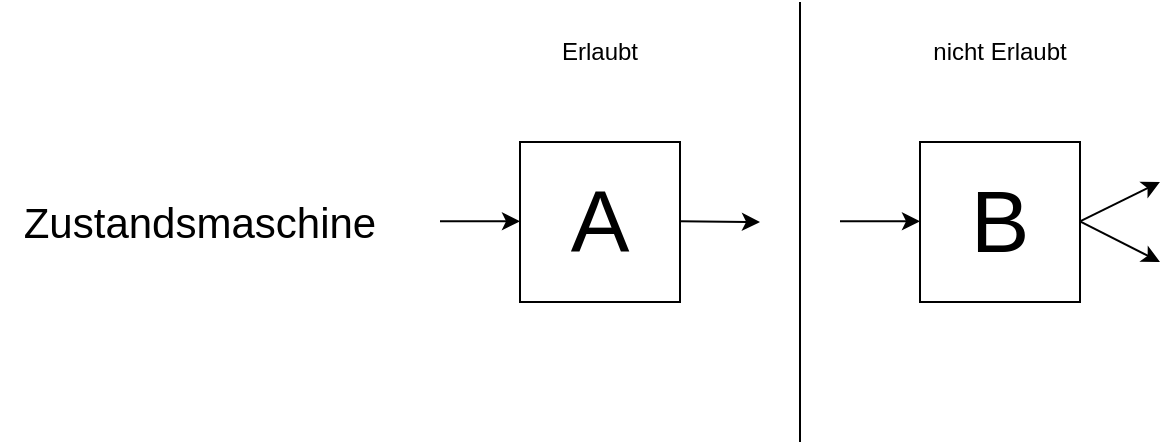 <mxfile version="24.0.7" type="github">
  <diagram name="Seite-1" id="C-XFB5MMmBL1i_Sq7nBm">
    <mxGraphModel dx="989" dy="506" grid="1" gridSize="10" guides="1" tooltips="1" connect="1" arrows="1" fold="1" page="1" pageScale="1" pageWidth="827" pageHeight="1169" math="0" shadow="0">
      <root>
        <mxCell id="0" />
        <mxCell id="1" parent="0" />
        <mxCell id="cp5YEb4zd_3N7EqhIY2T-1" value="&lt;font style=&quot;font-size: 21px;&quot;&gt;Zustandsmaschine&lt;/font&gt;" style="text;html=1;strokeColor=none;fillColor=none;align=center;verticalAlign=middle;whiteSpace=wrap;rounded=0;" vertex="1" parent="1">
          <mxGeometry x="20" y="92.5" width="200" height="55" as="geometry" />
        </mxCell>
        <mxCell id="cp5YEb4zd_3N7EqhIY2T-4" value="A" style="rounded=0;whiteSpace=wrap;html=1;fontSize=44;" vertex="1" parent="1">
          <mxGeometry x="280" y="80" width="80" height="80" as="geometry" />
        </mxCell>
        <mxCell id="cp5YEb4zd_3N7EqhIY2T-5" value="" style="endArrow=classic;html=1;rounded=0;curved=1;exitX=1;exitY=0.5;exitDx=0;exitDy=0;" edge="1" parent="1">
          <mxGeometry width="50" height="50" relative="1" as="geometry">
            <mxPoint x="240" y="119.66" as="sourcePoint" />
            <mxPoint x="280" y="119.66" as="targetPoint" />
          </mxGeometry>
        </mxCell>
        <mxCell id="cp5YEb4zd_3N7EqhIY2T-6" value="" style="endArrow=classic;html=1;rounded=0;curved=1;exitX=1;exitY=0.5;exitDx=0;exitDy=0;" edge="1" parent="1">
          <mxGeometry width="50" height="50" relative="1" as="geometry">
            <mxPoint x="360" y="119.66" as="sourcePoint" />
            <mxPoint x="400" y="120" as="targetPoint" />
          </mxGeometry>
        </mxCell>
        <mxCell id="cp5YEb4zd_3N7EqhIY2T-7" value="B" style="rounded=0;whiteSpace=wrap;html=1;fontSize=44;" vertex="1" parent="1">
          <mxGeometry x="480" y="80.0" width="80" height="80" as="geometry" />
        </mxCell>
        <mxCell id="cp5YEb4zd_3N7EqhIY2T-8" value="" style="endArrow=classic;html=1;rounded=0;curved=1;exitX=1;exitY=0.5;exitDx=0;exitDy=0;" edge="1" parent="1">
          <mxGeometry width="50" height="50" relative="1" as="geometry">
            <mxPoint x="440" y="119.66" as="sourcePoint" />
            <mxPoint x="480" y="119.66" as="targetPoint" />
          </mxGeometry>
        </mxCell>
        <mxCell id="cp5YEb4zd_3N7EqhIY2T-10" value="" style="endArrow=classic;html=1;rounded=0;curved=1;exitX=1;exitY=0.5;exitDx=0;exitDy=0;" edge="1" parent="1">
          <mxGeometry width="50" height="50" relative="1" as="geometry">
            <mxPoint x="560" y="119.66" as="sourcePoint" />
            <mxPoint x="600" y="100" as="targetPoint" />
          </mxGeometry>
        </mxCell>
        <mxCell id="cp5YEb4zd_3N7EqhIY2T-11" value="" style="endArrow=classic;html=1;rounded=0;curved=1;exitX=1;exitY=0.5;exitDx=0;exitDy=0;" edge="1" parent="1">
          <mxGeometry width="50" height="50" relative="1" as="geometry">
            <mxPoint x="560" y="119.66" as="sourcePoint" />
            <mxPoint x="600" y="140" as="targetPoint" />
          </mxGeometry>
        </mxCell>
        <mxCell id="cp5YEb4zd_3N7EqhIY2T-12" value="" style="endArrow=none;html=1;rounded=0;" edge="1" parent="1">
          <mxGeometry width="50" height="50" relative="1" as="geometry">
            <mxPoint x="420" y="230" as="sourcePoint" />
            <mxPoint x="420" y="10" as="targetPoint" />
          </mxGeometry>
        </mxCell>
        <mxCell id="cp5YEb4zd_3N7EqhIY2T-13" value="nicht Erlaubt" style="text;html=1;strokeColor=none;fillColor=none;align=center;verticalAlign=middle;whiteSpace=wrap;rounded=0;" vertex="1" parent="1">
          <mxGeometry x="460" y="20" width="120" height="30" as="geometry" />
        </mxCell>
        <mxCell id="cp5YEb4zd_3N7EqhIY2T-14" value="Erlaubt" style="text;html=1;strokeColor=none;fillColor=none;align=center;verticalAlign=middle;whiteSpace=wrap;rounded=0;" vertex="1" parent="1">
          <mxGeometry x="290" y="20" width="60" height="30" as="geometry" />
        </mxCell>
      </root>
    </mxGraphModel>
  </diagram>
</mxfile>
